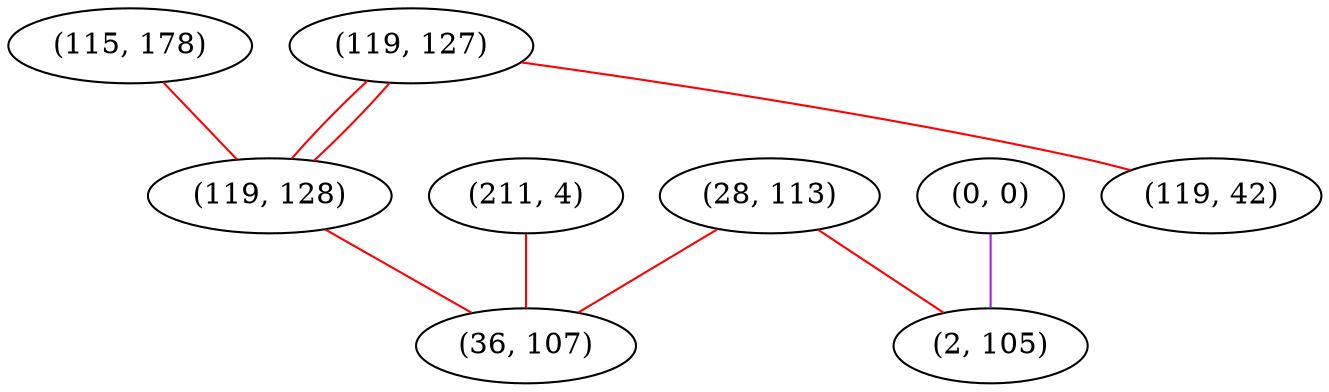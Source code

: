 graph "" {
"(115, 178)";
"(0, 0)";
"(28, 113)";
"(119, 127)";
"(2, 105)";
"(119, 42)";
"(211, 4)";
"(119, 128)";
"(36, 107)";
"(115, 178)" -- "(119, 128)"  [color=red, key=0, weight=1];
"(0, 0)" -- "(2, 105)"  [color=purple, key=0, weight=4];
"(28, 113)" -- "(36, 107)"  [color=red, key=0, weight=1];
"(28, 113)" -- "(2, 105)"  [color=red, key=0, weight=1];
"(119, 127)" -- "(119, 128)"  [color=red, key=0, weight=1];
"(119, 127)" -- "(119, 128)"  [color=red, key=1, weight=1];
"(119, 127)" -- "(119, 42)"  [color=red, key=0, weight=1];
"(211, 4)" -- "(36, 107)"  [color=red, key=0, weight=1];
"(119, 128)" -- "(36, 107)"  [color=red, key=0, weight=1];
}
